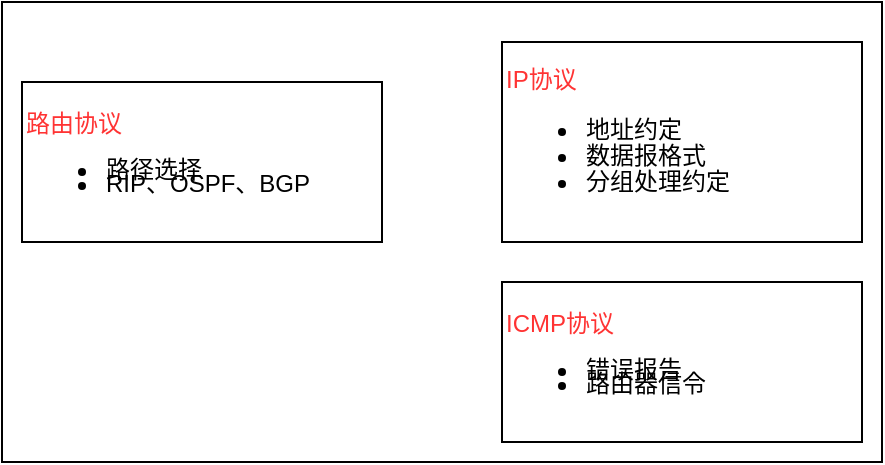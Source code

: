 <mxfile>
    <diagram id="ftym5Kq-0qgmPsbcjLjc" name="Page-1">
        <mxGraphModel dx="501" dy="926" grid="1" gridSize="10" guides="1" tooltips="1" connect="1" arrows="1" fold="1" page="1" pageScale="1" pageWidth="827" pageHeight="1169" math="0" shadow="0">
            <root>
                <mxCell id="0"/>
                <mxCell id="1" parent="0"/>
                <mxCell id="6" value="" style="group" vertex="1" connectable="0" parent="1">
                    <mxGeometry x="30" y="220" width="440" height="230" as="geometry"/>
                </mxCell>
                <mxCell id="5" value="" style="rounded=0;whiteSpace=wrap;html=1;fontColor=#FF3333;" vertex="1" parent="6">
                    <mxGeometry width="440" height="230" as="geometry"/>
                </mxCell>
                <mxCell id="2" value="&lt;font color=&quot;#ff3333&quot;&gt;路由协议&lt;br&gt;&lt;/font&gt;&lt;ul style=&quot;line-height: 60%;&quot;&gt;&lt;li&gt;路径选择&lt;/li&gt;&lt;li&gt;RIP、OSPF、BGP&lt;/li&gt;&lt;/ul&gt;" style="rounded=0;whiteSpace=wrap;html=1;align=left;" vertex="1" parent="6">
                    <mxGeometry x="10" y="40" width="180" height="80" as="geometry"/>
                </mxCell>
                <mxCell id="3" value="&lt;font color=&quot;#ff3333&quot;&gt;IP协议&lt;br&gt;&lt;/font&gt;&lt;ul style=&quot;line-height: 110%;&quot;&gt;&lt;li&gt;地址约定&lt;/li&gt;&lt;li&gt;数据报格式&lt;/li&gt;&lt;li&gt;分组处理约定&lt;/li&gt;&lt;/ul&gt;" style="rounded=0;whiteSpace=wrap;html=1;align=left;" vertex="1" parent="6">
                    <mxGeometry x="250" y="20" width="180" height="100" as="geometry"/>
                </mxCell>
                <mxCell id="4" value="&lt;font color=&quot;#ff3333&quot;&gt;ICMP协议&lt;br&gt;&lt;/font&gt;&lt;ul style=&quot;line-height: 60%;&quot;&gt;&lt;li&gt;错误报告&lt;/li&gt;&lt;li&gt;路由器信令&lt;/li&gt;&lt;/ul&gt;" style="rounded=0;whiteSpace=wrap;html=1;align=left;" vertex="1" parent="6">
                    <mxGeometry x="250" y="140" width="180" height="80" as="geometry"/>
                </mxCell>
            </root>
        </mxGraphModel>
    </diagram>
</mxfile>